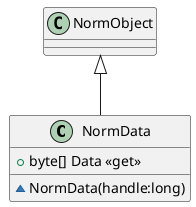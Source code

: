 @startuml
class NormData {
    ~ NormData(handle:long)
    + byte[] Data <<get>>   
}
NormObject <|-- NormData
@enduml